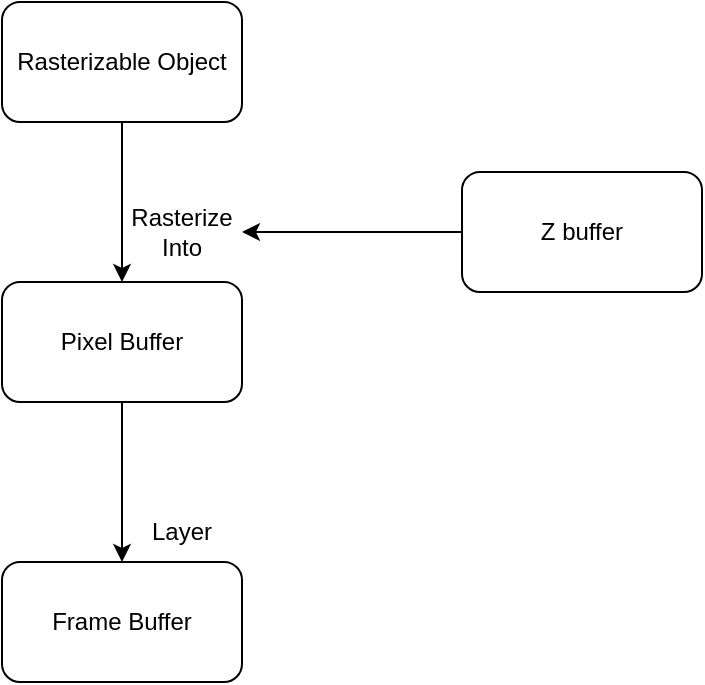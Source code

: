 <mxfile>
    <diagram id="2-xQ_0OmcrhkkgTCXzK3" name="Rasterization">
        <mxGraphModel dx="586" dy="967" grid="1" gridSize="10" guides="1" tooltips="1" connect="1" arrows="1" fold="1" page="1" pageScale="1" pageWidth="827" pageHeight="1169" math="0" shadow="0">
            <root>
                <mxCell id="0"/>
                <mxCell id="1" parent="0"/>
                <mxCell id="2" value="Frame Buffer" style="rounded=1;whiteSpace=wrap;html=1;" parent="1" vertex="1">
                    <mxGeometry x="320" y="600" width="120" height="60" as="geometry"/>
                </mxCell>
                <mxCell id="3" value="Pixel Buffer" style="rounded=1;whiteSpace=wrap;html=1;" parent="1" vertex="1">
                    <mxGeometry x="320" y="460" width="120" height="60" as="geometry"/>
                </mxCell>
                <mxCell id="4" value="" style="endArrow=classic;html=1;entryX=0.5;entryY=0;entryDx=0;entryDy=0;exitX=0.5;exitY=1;exitDx=0;exitDy=0;" parent="1" source="3" target="2" edge="1">
                    <mxGeometry width="50" height="50" relative="1" as="geometry">
                        <mxPoint x="390" y="470" as="sourcePoint"/>
                        <mxPoint x="440" y="420" as="targetPoint"/>
                    </mxGeometry>
                </mxCell>
                <mxCell id="5" value="Layer" style="text;html=1;strokeColor=none;fillColor=none;align=center;verticalAlign=middle;whiteSpace=wrap;rounded=0;" parent="1" vertex="1">
                    <mxGeometry x="380" y="570" width="60" height="30" as="geometry"/>
                </mxCell>
                <mxCell id="6" value="" style="endArrow=classic;html=1;entryX=0.5;entryY=0;entryDx=0;entryDy=0;exitX=0.5;exitY=1;exitDx=0;exitDy=0;" parent="1" source="7" target="3" edge="1">
                    <mxGeometry width="50" height="50" relative="1" as="geometry">
                        <mxPoint x="390" y="370" as="sourcePoint"/>
                        <mxPoint x="440" y="320" as="targetPoint"/>
                    </mxGeometry>
                </mxCell>
                <mxCell id="7" value="Rasterizable Object" style="rounded=1;whiteSpace=wrap;html=1;" parent="1" vertex="1">
                    <mxGeometry x="320" y="320" width="120" height="60" as="geometry"/>
                </mxCell>
                <mxCell id="8" value="Rasterize Into" style="text;html=1;strokeColor=none;fillColor=none;align=center;verticalAlign=middle;whiteSpace=wrap;rounded=0;" parent="1" vertex="1">
                    <mxGeometry x="380" y="420" width="60" height="30" as="geometry"/>
                </mxCell>
                <mxCell id="9" value="Z buffer" style="rounded=1;whiteSpace=wrap;html=1;" parent="1" vertex="1">
                    <mxGeometry x="550" y="405" width="120" height="60" as="geometry"/>
                </mxCell>
                <mxCell id="10" value="" style="endArrow=classic;html=1;exitX=0;exitY=0.5;exitDx=0;exitDy=0;entryX=1;entryY=0.5;entryDx=0;entryDy=0;" parent="1" source="9" target="8" edge="1">
                    <mxGeometry width="50" height="50" relative="1" as="geometry">
                        <mxPoint x="450" y="400" as="sourcePoint"/>
                        <mxPoint x="500" y="350" as="targetPoint"/>
                    </mxGeometry>
                </mxCell>
            </root>
        </mxGraphModel>
    </diagram>
    <diagram id="POq6BquESDlPiHlBHV96" name="Triangle Scanline Rendering">
        <mxGraphModel dx="586" dy="2136" grid="1" gridSize="10" guides="1" tooltips="1" connect="1" arrows="1" fold="1" page="1" pageScale="1" pageWidth="827" pageHeight="1169" math="0" shadow="0">
            <root>
                <mxCell id="0xUVkaboQZt6V2JxAVYe-0"/>
                <mxCell id="0xUVkaboQZt6V2JxAVYe-1" parent="0xUVkaboQZt6V2JxAVYe-0"/>
                <mxCell id="yyNpZbecednqXl21Lq08-144" value="" style="rounded=0;whiteSpace=wrap;html=1;fontSize=10;fillColor=none;" parent="0xUVkaboQZt6V2JxAVYe-1" vertex="1">
                    <mxGeometry x="90" y="-470" width="740" height="380" as="geometry"/>
                </mxCell>
                <mxCell id="XChBKZOaYDmE3ptT2DtS-5" value="" style="rounded=0;whiteSpace=wrap;html=1;fillColor=none;" parent="0xUVkaboQZt6V2JxAVYe-1" vertex="1">
                    <mxGeometry x="80" y="800" width="240" height="160" as="geometry"/>
                </mxCell>
                <mxCell id="XChBKZOaYDmE3ptT2DtS-3" value="" style="endArrow=none;html=1;anchorPointDirection=0;" parent="0xUVkaboQZt6V2JxAVYe-1" edge="1">
                    <mxGeometry width="50" height="50" relative="1" as="geometry">
                        <mxPoint x="160" y="1000" as="sourcePoint"/>
                        <mxPoint x="360" y="880" as="targetPoint"/>
                    </mxGeometry>
                </mxCell>
                <mxCell id="XChBKZOaYDmE3ptT2DtS-4" value="" style="endArrow=none;html=1;" parent="0xUVkaboQZt6V2JxAVYe-1" edge="1">
                    <mxGeometry width="50" height="50" relative="1" as="geometry">
                        <mxPoint x="360" y="880" as="sourcePoint"/>
                        <mxPoint x="200" y="760" as="targetPoint"/>
                    </mxGeometry>
                </mxCell>
                <mxCell id="XChBKZOaYDmE3ptT2DtS-6" value="" style="endArrow=none;html=1;" parent="0xUVkaboQZt6V2JxAVYe-1" edge="1">
                    <mxGeometry width="50" height="50" relative="1" as="geometry">
                        <mxPoint x="160" y="1000" as="sourcePoint"/>
                        <mxPoint x="200" y="760" as="targetPoint"/>
                    </mxGeometry>
                </mxCell>
                <mxCell id="XChBKZOaYDmE3ptT2DtS-7" value="0, 0" style="text;html=1;strokeColor=none;fillColor=none;align=center;verticalAlign=middle;whiteSpace=wrap;rounded=0;fontSize=10;" parent="0xUVkaboQZt6V2JxAVYe-1" vertex="1">
                    <mxGeometry x="40" y="960" width="60" height="30" as="geometry"/>
                </mxCell>
                <mxCell id="XChBKZOaYDmE3ptT2DtS-8" value="60, 40" style="text;html=1;strokeColor=none;fillColor=none;align=center;verticalAlign=middle;whiteSpace=wrap;rounded=0;fontSize=10;" parent="0xUVkaboQZt6V2JxAVYe-1" vertex="1">
                    <mxGeometry x="287" y="770" width="60" height="30" as="geometry"/>
                </mxCell>
                <mxCell id="XChBKZOaYDmE3ptT2DtS-9" value="20, -10" style="text;html=1;strokeColor=none;fillColor=none;align=center;verticalAlign=middle;whiteSpace=wrap;rounded=0;fontSize=10;" parent="0xUVkaboQZt6V2JxAVYe-1" vertex="1">
                    <mxGeometry x="120" y="1000" width="60" height="30" as="geometry"/>
                </mxCell>
                <mxCell id="XChBKZOaYDmE3ptT2DtS-10" value="30, 50" style="text;html=1;strokeColor=none;fillColor=none;align=center;verticalAlign=middle;whiteSpace=wrap;rounded=0;fontSize=10;" parent="0xUVkaboQZt6V2JxAVYe-1" vertex="1">
                    <mxGeometry x="160" y="720" width="60" height="30" as="geometry"/>
                </mxCell>
                <mxCell id="XChBKZOaYDmE3ptT2DtS-11" value="70, 20" style="text;html=1;strokeColor=none;fillColor=none;align=center;verticalAlign=middle;whiteSpace=wrap;rounded=0;fontSize=10;" parent="0xUVkaboQZt6V2JxAVYe-1" vertex="1">
                    <mxGeometry x="347" y="880" width="60" height="30" as="geometry"/>
                </mxCell>
                <mxCell id="XChBKZOaYDmE3ptT2DtS-12" value="Scanlines" style="shape=table;startSize=30;container=1;collapsible=0;childLayout=tableLayout;fixedRows=1;rowLines=0;fontStyle=1;align=center;pointerEvents=1;fontSize=10;fillColor=none;" parent="0xUVkaboQZt6V2JxAVYe-1" vertex="1">
                    <mxGeometry x="440" y="760" width="320" height="240" as="geometry"/>
                </mxCell>
                <mxCell id="XChBKZOaYDmE3ptT2DtS-13" value="" style="shape=partialRectangle;html=1;whiteSpace=wrap;collapsible=0;dropTarget=0;pointerEvents=1;fillColor=none;top=0;left=0;bottom=1;right=0;points=[[0,0.5],[1,0.5]];portConstraint=eastwest;fontSize=10;" parent="XChBKZOaYDmE3ptT2DtS-12" vertex="1">
                    <mxGeometry y="30" width="320" height="30" as="geometry"/>
                </mxCell>
                <mxCell id="XChBKZOaYDmE3ptT2DtS-14" value="Y" style="shape=partialRectangle;html=1;whiteSpace=wrap;connectable=0;fillColor=none;top=0;left=0;bottom=0;right=0;overflow=hidden;pointerEvents=1;fontSize=10;" parent="XChBKZOaYDmE3ptT2DtS-13" vertex="1">
                    <mxGeometry width="80" height="30" as="geometry">
                        <mxRectangle width="80" height="30" as="alternateBounds"/>
                    </mxGeometry>
                </mxCell>
                <mxCell id="XChBKZOaYDmE3ptT2DtS-15" value="(X, Z) left" style="shape=partialRectangle;html=1;whiteSpace=wrap;connectable=0;fillColor=none;top=0;left=0;bottom=0;right=0;align=left;spacingLeft=6;overflow=hidden;pointerEvents=1;fontSize=10;" parent="XChBKZOaYDmE3ptT2DtS-13" vertex="1">
                    <mxGeometry x="80" width="120" height="30" as="geometry">
                        <mxRectangle width="120" height="30" as="alternateBounds"/>
                    </mxGeometry>
                </mxCell>
                <mxCell id="XChBKZOaYDmE3ptT2DtS-22" value="(X, Z) Right" style="shape=partialRectangle;html=1;whiteSpace=wrap;connectable=0;fillColor=none;top=0;left=0;bottom=0;right=0;align=left;spacingLeft=6;overflow=hidden;pointerEvents=1;fontSize=10;" parent="XChBKZOaYDmE3ptT2DtS-13" vertex="1">
                    <mxGeometry x="200" width="120" height="30" as="geometry">
                        <mxRectangle width="120" height="30" as="alternateBounds"/>
                    </mxGeometry>
                </mxCell>
                <mxCell id="XChBKZOaYDmE3ptT2DtS-16" value="" style="shape=partialRectangle;html=1;whiteSpace=wrap;collapsible=0;dropTarget=0;pointerEvents=1;fillColor=none;top=0;left=0;bottom=0;right=0;points=[[0,0.5],[1,0.5]];portConstraint=eastwest;fontSize=10;" parent="XChBKZOaYDmE3ptT2DtS-12" vertex="1">
                    <mxGeometry y="60" width="320" height="30" as="geometry"/>
                </mxCell>
                <mxCell id="XChBKZOaYDmE3ptT2DtS-17" value="Y&lt;sub&gt;min&lt;/sub&gt;" style="shape=partialRectangle;html=1;whiteSpace=wrap;connectable=0;fillColor=none;top=0;left=0;bottom=0;right=0;overflow=hidden;pointerEvents=1;fontSize=10;" parent="XChBKZOaYDmE3ptT2DtS-16" vertex="1">
                    <mxGeometry width="80" height="30" as="geometry">
                        <mxRectangle width="80" height="30" as="alternateBounds"/>
                    </mxGeometry>
                </mxCell>
                <mxCell id="XChBKZOaYDmE3ptT2DtS-18" value="" style="shape=partialRectangle;html=1;whiteSpace=wrap;connectable=0;fillColor=none;top=0;left=0;bottom=0;right=0;align=left;spacingLeft=6;overflow=hidden;pointerEvents=1;fontSize=10;" parent="XChBKZOaYDmE3ptT2DtS-16" vertex="1">
                    <mxGeometry x="80" width="120" height="30" as="geometry">
                        <mxRectangle width="120" height="30" as="alternateBounds"/>
                    </mxGeometry>
                </mxCell>
                <mxCell id="XChBKZOaYDmE3ptT2DtS-23" style="shape=partialRectangle;html=1;whiteSpace=wrap;connectable=0;fillColor=none;top=0;left=0;bottom=0;right=0;align=left;spacingLeft=6;overflow=hidden;pointerEvents=1;fontSize=10;" parent="XChBKZOaYDmE3ptT2DtS-16" vertex="1">
                    <mxGeometry x="200" width="120" height="30" as="geometry">
                        <mxRectangle width="120" height="30" as="alternateBounds"/>
                    </mxGeometry>
                </mxCell>
                <mxCell id="XChBKZOaYDmE3ptT2DtS-19" value="" style="shape=partialRectangle;html=1;whiteSpace=wrap;collapsible=0;dropTarget=0;pointerEvents=1;fillColor=none;top=0;left=0;bottom=0;right=0;points=[[0,0.5],[1,0.5]];portConstraint=eastwest;fontSize=10;" parent="XChBKZOaYDmE3ptT2DtS-12" vertex="1">
                    <mxGeometry y="90" width="320" height="30" as="geometry"/>
                </mxCell>
                <mxCell id="XChBKZOaYDmE3ptT2DtS-20" value="" style="shape=partialRectangle;html=1;whiteSpace=wrap;connectable=0;fillColor=none;top=0;left=0;bottom=0;right=0;overflow=hidden;pointerEvents=1;fontSize=10;" parent="XChBKZOaYDmE3ptT2DtS-19" vertex="1">
                    <mxGeometry width="80" height="30" as="geometry">
                        <mxRectangle width="80" height="30" as="alternateBounds"/>
                    </mxGeometry>
                </mxCell>
                <mxCell id="XChBKZOaYDmE3ptT2DtS-21" value="" style="shape=partialRectangle;html=1;whiteSpace=wrap;connectable=0;fillColor=none;top=0;left=0;bottom=0;right=0;align=left;spacingLeft=6;overflow=hidden;pointerEvents=1;fontSize=10;" parent="XChBKZOaYDmE3ptT2DtS-19" vertex="1">
                    <mxGeometry x="80" width="120" height="30" as="geometry">
                        <mxRectangle width="120" height="30" as="alternateBounds"/>
                    </mxGeometry>
                </mxCell>
                <mxCell id="XChBKZOaYDmE3ptT2DtS-24" style="shape=partialRectangle;html=1;whiteSpace=wrap;connectable=0;fillColor=none;top=0;left=0;bottom=0;right=0;align=left;spacingLeft=6;overflow=hidden;pointerEvents=1;fontSize=10;" parent="XChBKZOaYDmE3ptT2DtS-19" vertex="1">
                    <mxGeometry x="200" width="120" height="30" as="geometry">
                        <mxRectangle width="120" height="30" as="alternateBounds"/>
                    </mxGeometry>
                </mxCell>
                <mxCell id="XChBKZOaYDmE3ptT2DtS-33" style="shape=partialRectangle;html=1;whiteSpace=wrap;collapsible=0;dropTarget=0;pointerEvents=1;fillColor=none;top=0;left=0;bottom=0;right=0;points=[[0,0.5],[1,0.5]];portConstraint=eastwest;fontSize=10;" parent="XChBKZOaYDmE3ptT2DtS-12" vertex="1">
                    <mxGeometry y="120" width="320" height="30" as="geometry"/>
                </mxCell>
                <mxCell id="XChBKZOaYDmE3ptT2DtS-34" style="shape=partialRectangle;html=1;whiteSpace=wrap;connectable=0;fillColor=none;top=0;left=0;bottom=0;right=0;overflow=hidden;pointerEvents=1;fontSize=10;" parent="XChBKZOaYDmE3ptT2DtS-33" vertex="1">
                    <mxGeometry width="80" height="30" as="geometry">
                        <mxRectangle width="80" height="30" as="alternateBounds"/>
                    </mxGeometry>
                </mxCell>
                <mxCell id="XChBKZOaYDmE3ptT2DtS-35" style="shape=partialRectangle;html=1;whiteSpace=wrap;connectable=0;fillColor=none;top=0;left=0;bottom=0;right=0;align=left;spacingLeft=6;overflow=hidden;pointerEvents=1;fontSize=10;" parent="XChBKZOaYDmE3ptT2DtS-33" vertex="1">
                    <mxGeometry x="80" width="120" height="30" as="geometry">
                        <mxRectangle width="120" height="30" as="alternateBounds"/>
                    </mxGeometry>
                </mxCell>
                <mxCell id="XChBKZOaYDmE3ptT2DtS-36" style="shape=partialRectangle;html=1;whiteSpace=wrap;connectable=0;fillColor=none;top=0;left=0;bottom=0;right=0;align=left;spacingLeft=6;overflow=hidden;pointerEvents=1;fontSize=10;" parent="XChBKZOaYDmE3ptT2DtS-33" vertex="1">
                    <mxGeometry x="200" width="120" height="30" as="geometry">
                        <mxRectangle width="120" height="30" as="alternateBounds"/>
                    </mxGeometry>
                </mxCell>
                <mxCell id="XChBKZOaYDmE3ptT2DtS-29" style="shape=partialRectangle;html=1;whiteSpace=wrap;collapsible=0;dropTarget=0;pointerEvents=1;fillColor=none;top=0;left=0;bottom=0;right=0;points=[[0,0.5],[1,0.5]];portConstraint=eastwest;fontSize=10;" parent="XChBKZOaYDmE3ptT2DtS-12" vertex="1">
                    <mxGeometry y="150" width="320" height="30" as="geometry"/>
                </mxCell>
                <mxCell id="XChBKZOaYDmE3ptT2DtS-30" style="shape=partialRectangle;html=1;whiteSpace=wrap;connectable=0;fillColor=none;top=0;left=0;bottom=0;right=0;overflow=hidden;pointerEvents=1;fontSize=10;" parent="XChBKZOaYDmE3ptT2DtS-29" vertex="1">
                    <mxGeometry width="80" height="30" as="geometry">
                        <mxRectangle width="80" height="30" as="alternateBounds"/>
                    </mxGeometry>
                </mxCell>
                <mxCell id="XChBKZOaYDmE3ptT2DtS-31" style="shape=partialRectangle;html=1;whiteSpace=wrap;connectable=0;fillColor=none;top=0;left=0;bottom=0;right=0;align=left;spacingLeft=6;overflow=hidden;pointerEvents=1;fontSize=10;" parent="XChBKZOaYDmE3ptT2DtS-29" vertex="1">
                    <mxGeometry x="80" width="120" height="30" as="geometry">
                        <mxRectangle width="120" height="30" as="alternateBounds"/>
                    </mxGeometry>
                </mxCell>
                <mxCell id="XChBKZOaYDmE3ptT2DtS-32" style="shape=partialRectangle;html=1;whiteSpace=wrap;connectable=0;fillColor=none;top=0;left=0;bottom=0;right=0;align=left;spacingLeft=6;overflow=hidden;pointerEvents=1;fontSize=10;" parent="XChBKZOaYDmE3ptT2DtS-29" vertex="1">
                    <mxGeometry x="200" width="120" height="30" as="geometry">
                        <mxRectangle width="120" height="30" as="alternateBounds"/>
                    </mxGeometry>
                </mxCell>
                <mxCell id="XChBKZOaYDmE3ptT2DtS-25" style="shape=partialRectangle;html=1;whiteSpace=wrap;collapsible=0;dropTarget=0;pointerEvents=1;fillColor=none;top=0;left=0;bottom=0;right=0;points=[[0,0.5],[1,0.5]];portConstraint=eastwest;fontSize=10;" parent="XChBKZOaYDmE3ptT2DtS-12" vertex="1">
                    <mxGeometry y="180" width="320" height="30" as="geometry"/>
                </mxCell>
                <mxCell id="XChBKZOaYDmE3ptT2DtS-26" value="Y&lt;span style=&quot;font-size: 8.333px&quot;&gt;max + 1&lt;/span&gt;" style="shape=partialRectangle;html=1;whiteSpace=wrap;connectable=0;fillColor=none;top=0;left=0;bottom=0;right=0;overflow=hidden;pointerEvents=1;fontSize=10;" parent="XChBKZOaYDmE3ptT2DtS-25" vertex="1">
                    <mxGeometry width="80" height="30" as="geometry">
                        <mxRectangle width="80" height="30" as="alternateBounds"/>
                    </mxGeometry>
                </mxCell>
                <mxCell id="XChBKZOaYDmE3ptT2DtS-27" style="shape=partialRectangle;html=1;whiteSpace=wrap;connectable=0;fillColor=none;top=0;left=0;bottom=0;right=0;align=left;spacingLeft=6;overflow=hidden;pointerEvents=1;fontSize=10;" parent="XChBKZOaYDmE3ptT2DtS-25" vertex="1">
                    <mxGeometry x="80" width="120" height="30" as="geometry">
                        <mxRectangle width="120" height="30" as="alternateBounds"/>
                    </mxGeometry>
                </mxCell>
                <mxCell id="XChBKZOaYDmE3ptT2DtS-28" style="shape=partialRectangle;html=1;whiteSpace=wrap;connectable=0;fillColor=none;top=0;left=0;bottom=0;right=0;align=left;spacingLeft=6;overflow=hidden;pointerEvents=1;fontSize=10;" parent="XChBKZOaYDmE3ptT2DtS-25" vertex="1">
                    <mxGeometry x="200" width="120" height="30" as="geometry">
                        <mxRectangle width="120" height="30" as="alternateBounds"/>
                    </mxGeometry>
                </mxCell>
                <mxCell id="XChBKZOaYDmE3ptT2DtS-37" value="Clamp &lt;font style=&quot;font-size: 10px&quot;&gt;Ymin + Ymax&lt;/font&gt;&amp;nbsp;to the screen bounds&lt;sub&gt;&amp;nbsp;&lt;br&gt;&lt;/sub&gt;" style="text;html=1;strokeColor=none;fillColor=none;align=center;verticalAlign=middle;whiteSpace=wrap;rounded=0;fontSize=10;" parent="0xUVkaboQZt6V2JxAVYe-1" vertex="1">
                    <mxGeometry x="280" y="1030" width="210" height="30" as="geometry"/>
                </mxCell>
                <mxCell id="X5spTlJ-H4IWdsSZvjAl-1" value="" style="rounded=0;whiteSpace=wrap;html=1;fillColor=none;connectable=0;" parent="0xUVkaboQZt6V2JxAVYe-1" vertex="1">
                    <mxGeometry x="80" y="40" width="240" height="160" as="geometry"/>
                </mxCell>
                <mxCell id="X5spTlJ-H4IWdsSZvjAl-2" value="0, 0" style="text;html=1;strokeColor=none;fillColor=none;align=center;verticalAlign=middle;whiteSpace=wrap;rounded=0;fontSize=10;" parent="0xUVkaboQZt6V2JxAVYe-1" vertex="1">
                    <mxGeometry x="40" y="200" width="60" height="30" as="geometry"/>
                </mxCell>
                <mxCell id="X5spTlJ-H4IWdsSZvjAl-3" value="60, 40" style="text;html=1;strokeColor=none;fillColor=none;align=center;verticalAlign=middle;whiteSpace=wrap;rounded=0;fontSize=10;" parent="0xUVkaboQZt6V2JxAVYe-1" vertex="1">
                    <mxGeometry x="287" y="10" width="60" height="30" as="geometry"/>
                </mxCell>
                <mxCell id="X5spTlJ-H4IWdsSZvjAl-4" value="" style="endArrow=none;html=1;" parent="0xUVkaboQZt6V2JxAVYe-1" edge="1">
                    <mxGeometry width="50" height="50" relative="1" as="geometry">
                        <mxPoint x="160" y="160" as="sourcePoint"/>
                        <mxPoint x="200" y="80" as="targetPoint"/>
                    </mxGeometry>
                </mxCell>
                <mxCell id="X5spTlJ-H4IWdsSZvjAl-5" value="" style="endArrow=none;html=1;" parent="0xUVkaboQZt6V2JxAVYe-1" edge="1">
                    <mxGeometry width="50" height="50" relative="1" as="geometry">
                        <mxPoint x="240" y="120" as="sourcePoint"/>
                        <mxPoint x="200" y="80" as="targetPoint"/>
                    </mxGeometry>
                </mxCell>
                <mxCell id="X5spTlJ-H4IWdsSZvjAl-6" value="" style="endArrow=none;html=1;" parent="0xUVkaboQZt6V2JxAVYe-1" edge="1">
                    <mxGeometry width="50" height="50" relative="1" as="geometry">
                        <mxPoint x="160" y="160" as="sourcePoint"/>
                        <mxPoint x="240" y="120" as="targetPoint"/>
                    </mxGeometry>
                </mxCell>
                <mxCell id="X5spTlJ-H4IWdsSZvjAl-7" value="p1" style="text;html=1;strokeColor=none;fillColor=none;align=center;verticalAlign=middle;whiteSpace=wrap;rounded=0;fontSize=10;" parent="0xUVkaboQZt6V2JxAVYe-1" vertex="1">
                    <mxGeometry x="185" y="50" width="30" height="30" as="geometry"/>
                </mxCell>
                <mxCell id="X5spTlJ-H4IWdsSZvjAl-8" value="p2" style="text;html=1;strokeColor=none;fillColor=none;align=center;verticalAlign=middle;whiteSpace=wrap;rounded=0;fontSize=10;" parent="0xUVkaboQZt6V2JxAVYe-1" vertex="1">
                    <mxGeometry x="240" y="105" width="33" height="30" as="geometry"/>
                </mxCell>
                <mxCell id="X5spTlJ-H4IWdsSZvjAl-9" value="p3" style="text;html=1;strokeColor=none;fillColor=none;align=center;verticalAlign=middle;whiteSpace=wrap;rounded=0;fontSize=10;" parent="0xUVkaboQZt6V2JxAVYe-1" vertex="1">
                    <mxGeometry x="140" y="160" width="30" height="30" as="geometry"/>
                </mxCell>
                <mxCell id="X5spTlJ-H4IWdsSZvjAl-10" value="" style="endArrow=classic;html=1;" parent="0xUVkaboQZt6V2JxAVYe-1" edge="1">
                    <mxGeometry width="50" height="50" relative="1" as="geometry">
                        <mxPoint x="360" y="120" as="sourcePoint"/>
                        <mxPoint x="520" y="120" as="targetPoint"/>
                    </mxGeometry>
                </mxCell>
                <mxCell id="X5spTlJ-H4IWdsSZvjAl-11" value="Order verticies in&lt;br&gt;ascending order of X" style="text;html=1;strokeColor=none;fillColor=none;align=center;verticalAlign=middle;whiteSpace=wrap;rounded=0;" parent="0xUVkaboQZt6V2JxAVYe-1" vertex="1">
                    <mxGeometry x="360" y="80" width="150" height="30" as="geometry"/>
                </mxCell>
                <mxCell id="X5spTlJ-H4IWdsSZvjAl-12" value="" style="rounded=0;whiteSpace=wrap;html=1;fillColor=none;connectable=0;" parent="0xUVkaboQZt6V2JxAVYe-1" vertex="1">
                    <mxGeometry x="560" y="40" width="240" height="160" as="geometry"/>
                </mxCell>
                <mxCell id="X5spTlJ-H4IWdsSZvjAl-13" value="0, 0" style="text;html=1;strokeColor=none;fillColor=none;align=center;verticalAlign=middle;whiteSpace=wrap;rounded=0;fontSize=10;" parent="0xUVkaboQZt6V2JxAVYe-1" vertex="1">
                    <mxGeometry x="520" y="200" width="60" height="30" as="geometry"/>
                </mxCell>
                <mxCell id="X5spTlJ-H4IWdsSZvjAl-14" value="" style="endArrow=none;html=1;" parent="0xUVkaboQZt6V2JxAVYe-1" edge="1">
                    <mxGeometry width="50" height="50" relative="1" as="geometry">
                        <mxPoint x="640" y="160" as="sourcePoint"/>
                        <mxPoint x="680" y="80" as="targetPoint"/>
                    </mxGeometry>
                </mxCell>
                <mxCell id="X5spTlJ-H4IWdsSZvjAl-15" value="" style="endArrow=none;html=1;" parent="0xUVkaboQZt6V2JxAVYe-1" edge="1">
                    <mxGeometry width="50" height="50" relative="1" as="geometry">
                        <mxPoint x="720" y="120" as="sourcePoint"/>
                        <mxPoint x="680" y="80" as="targetPoint"/>
                    </mxGeometry>
                </mxCell>
                <mxCell id="X5spTlJ-H4IWdsSZvjAl-16" value="" style="endArrow=none;html=1;" parent="0xUVkaboQZt6V2JxAVYe-1" edge="1">
                    <mxGeometry width="50" height="50" relative="1" as="geometry">
                        <mxPoint x="640" y="160" as="sourcePoint"/>
                        <mxPoint x="720" y="120" as="targetPoint"/>
                    </mxGeometry>
                </mxCell>
                <mxCell id="X5spTlJ-H4IWdsSZvjAl-17" value="p1" style="text;html=1;strokeColor=none;fillColor=none;align=center;verticalAlign=middle;whiteSpace=wrap;rounded=0;fontSize=10;" parent="0xUVkaboQZt6V2JxAVYe-1" vertex="1">
                    <mxGeometry x="620" y="150" width="30" height="30" as="geometry"/>
                </mxCell>
                <mxCell id="X5spTlJ-H4IWdsSZvjAl-18" value="p2" style="text;html=1;strokeColor=none;fillColor=none;align=center;verticalAlign=middle;whiteSpace=wrap;rounded=0;fontSize=10;" parent="0xUVkaboQZt6V2JxAVYe-1" vertex="1">
                    <mxGeometry x="670" y="50" width="30" height="30" as="geometry"/>
                </mxCell>
                <mxCell id="X5spTlJ-H4IWdsSZvjAl-19" value="p3" style="text;html=1;strokeColor=none;fillColor=none;align=center;verticalAlign=middle;whiteSpace=wrap;rounded=0;fontSize=10;" parent="0xUVkaboQZt6V2JxAVYe-1" vertex="1">
                    <mxGeometry x="720" y="105" width="30" height="30" as="geometry"/>
                </mxCell>
                <mxCell id="X5spTlJ-H4IWdsSZvjAl-20" value="60, 40" style="text;html=1;strokeColor=none;fillColor=none;align=center;verticalAlign=middle;whiteSpace=wrap;rounded=0;fontSize=10;" parent="0xUVkaboQZt6V2JxAVYe-1" vertex="1">
                    <mxGeometry x="767" y="10" width="60" height="30" as="geometry"/>
                </mxCell>
                <mxCell id="X5spTlJ-H4IWdsSZvjAl-21" value="" style="endArrow=classic;html=1;" parent="0xUVkaboQZt6V2JxAVYe-1" edge="1">
                    <mxGeometry width="50" height="50" relative="1" as="geometry">
                        <mxPoint x="680" y="240" as="sourcePoint"/>
                        <mxPoint x="680" y="360" as="targetPoint"/>
                    </mxGeometry>
                </mxCell>
                <mxCell id="X5spTlJ-H4IWdsSZvjAl-22" value="Label lines clockwise from p1" style="text;html=1;strokeColor=none;fillColor=none;align=center;verticalAlign=middle;whiteSpace=wrap;rounded=0;" parent="0xUVkaboQZt6V2JxAVYe-1" vertex="1">
                    <mxGeometry x="690" y="280" width="103" height="30" as="geometry"/>
                </mxCell>
                <mxCell id="X5spTlJ-H4IWdsSZvjAl-23" value="" style="rounded=0;whiteSpace=wrap;html=1;fillColor=none;connectable=0;" parent="0xUVkaboQZt6V2JxAVYe-1" vertex="1">
                    <mxGeometry x="560" y="400" width="240" height="160" as="geometry"/>
                </mxCell>
                <mxCell id="X5spTlJ-H4IWdsSZvjAl-24" value="" style="endArrow=none;html=1;" parent="0xUVkaboQZt6V2JxAVYe-1" edge="1">
                    <mxGeometry width="50" height="50" relative="1" as="geometry">
                        <mxPoint x="640" y="520" as="sourcePoint"/>
                        <mxPoint x="680" y="440" as="targetPoint"/>
                    </mxGeometry>
                </mxCell>
                <mxCell id="X5spTlJ-H4IWdsSZvjAl-25" value="" style="endArrow=none;html=1;" parent="0xUVkaboQZt6V2JxAVYe-1" edge="1">
                    <mxGeometry width="50" height="50" relative="1" as="geometry">
                        <mxPoint x="720" y="480" as="sourcePoint"/>
                        <mxPoint x="680" y="440" as="targetPoint"/>
                    </mxGeometry>
                </mxCell>
                <mxCell id="X5spTlJ-H4IWdsSZvjAl-26" value="" style="endArrow=none;html=1;" parent="0xUVkaboQZt6V2JxAVYe-1" edge="1">
                    <mxGeometry width="50" height="50" relative="1" as="geometry">
                        <mxPoint x="640" y="520" as="sourcePoint"/>
                        <mxPoint x="720" y="480" as="targetPoint"/>
                    </mxGeometry>
                </mxCell>
                <mxCell id="X5spTlJ-H4IWdsSZvjAl-27" value="p1" style="text;html=1;strokeColor=none;fillColor=none;align=center;verticalAlign=middle;whiteSpace=wrap;rounded=0;fontSize=10;" parent="0xUVkaboQZt6V2JxAVYe-1" vertex="1">
                    <mxGeometry x="620" y="510" width="30" height="30" as="geometry"/>
                </mxCell>
                <mxCell id="X5spTlJ-H4IWdsSZvjAl-28" value="p2" style="text;html=1;strokeColor=none;fillColor=none;align=center;verticalAlign=middle;whiteSpace=wrap;rounded=0;fontSize=10;" parent="0xUVkaboQZt6V2JxAVYe-1" vertex="1">
                    <mxGeometry x="670" y="410" width="30" height="30" as="geometry"/>
                </mxCell>
                <mxCell id="X5spTlJ-H4IWdsSZvjAl-29" value="p3" style="text;html=1;strokeColor=none;fillColor=none;align=center;verticalAlign=middle;whiteSpace=wrap;rounded=0;fontSize=10;" parent="0xUVkaboQZt6V2JxAVYe-1" vertex="1">
                    <mxGeometry x="720" y="465" width="30" height="30" as="geometry"/>
                </mxCell>
                <mxCell id="X5spTlJ-H4IWdsSZvjAl-30" value="60, 40" style="text;html=1;strokeColor=none;fillColor=none;align=center;verticalAlign=middle;whiteSpace=wrap;rounded=0;fontSize=10;" parent="0xUVkaboQZt6V2JxAVYe-1" vertex="1">
                    <mxGeometry x="767" y="370" width="60" height="30" as="geometry"/>
                </mxCell>
                <mxCell id="X5spTlJ-H4IWdsSZvjAl-32" value="L1" style="text;html=1;strokeColor=none;fillColor=none;align=center;verticalAlign=middle;whiteSpace=wrap;rounded=0;fontSize=10;" parent="0xUVkaboQZt6V2JxAVYe-1" vertex="1">
                    <mxGeometry x="630" y="460" width="30" height="30" as="geometry"/>
                </mxCell>
                <mxCell id="X5spTlJ-H4IWdsSZvjAl-34" value="L2" style="text;html=1;strokeColor=none;fillColor=none;align=center;verticalAlign=middle;whiteSpace=wrap;rounded=0;fontSize=10;" parent="0xUVkaboQZt6V2JxAVYe-1" vertex="1">
                    <mxGeometry x="690" y="435" width="30" height="30" as="geometry"/>
                </mxCell>
                <mxCell id="X5spTlJ-H4IWdsSZvjAl-35" value="L3" style="text;html=1;strokeColor=none;fillColor=none;align=center;verticalAlign=middle;whiteSpace=wrap;rounded=0;fontSize=10;" parent="0xUVkaboQZt6V2JxAVYe-1" vertex="1">
                    <mxGeometry x="670" y="495" width="30" height="30" as="geometry"/>
                </mxCell>
                <mxCell id="G1PtiiZht-hbxhdLf9Xj-0" value="" style="endArrow=none;html=1;fillColor=#60a917;strokeColor=#2D7600;" parent="0xUVkaboQZt6V2JxAVYe-1" edge="1">
                    <mxGeometry width="50" height="50" relative="1" as="geometry">
                        <mxPoint x="120" y="-280" as="sourcePoint"/>
                        <mxPoint x="160" y="-360" as="targetPoint"/>
                    </mxGeometry>
                </mxCell>
                <mxCell id="G1PtiiZht-hbxhdLf9Xj-1" value="" style="endArrow=none;html=1;fillColor=#a20025;strokeColor=#6F0000;" parent="0xUVkaboQZt6V2JxAVYe-1" edge="1">
                    <mxGeometry width="50" height="50" relative="1" as="geometry">
                        <mxPoint x="200" y="-320" as="sourcePoint"/>
                        <mxPoint x="160" y="-360" as="targetPoint"/>
                    </mxGeometry>
                </mxCell>
                <mxCell id="G1PtiiZht-hbxhdLf9Xj-2" value="" style="endArrow=none;html=1;fillColor=#1ba1e2;strokeColor=#006EAF;" parent="0xUVkaboQZt6V2JxAVYe-1" edge="1">
                    <mxGeometry width="50" height="50" relative="1" as="geometry">
                        <mxPoint x="120" y="-280" as="sourcePoint"/>
                        <mxPoint x="200" y="-320" as="targetPoint"/>
                    </mxGeometry>
                </mxCell>
                <mxCell id="G1PtiiZht-hbxhdLf9Xj-6" value="p1" style="text;html=1;strokeColor=none;fillColor=none;align=center;verticalAlign=middle;whiteSpace=wrap;rounded=0;fontSize=10;" parent="0xUVkaboQZt6V2JxAVYe-1" vertex="1">
                    <mxGeometry x="146" y="-380" width="19" height="20" as="geometry"/>
                </mxCell>
                <mxCell id="G1PtiiZht-hbxhdLf9Xj-7" value="p2" style="text;html=1;strokeColor=none;fillColor=none;align=center;verticalAlign=middle;whiteSpace=wrap;rounded=0;fontSize=10;" parent="0xUVkaboQZt6V2JxAVYe-1" vertex="1">
                    <mxGeometry x="105" y="-280" width="20" height="20" as="geometry"/>
                </mxCell>
                <mxCell id="G1PtiiZht-hbxhdLf9Xj-8" value="p3" style="text;html=1;strokeColor=none;fillColor=none;align=center;verticalAlign=middle;whiteSpace=wrap;rounded=0;fontSize=10;" parent="0xUVkaboQZt6V2JxAVYe-1" vertex="1">
                    <mxGeometry x="200" y="-330" width="20" height="20" as="geometry"/>
                </mxCell>
                <mxCell id="yyNpZbecednqXl21Lq08-16" value="l1" style="text;html=1;strokeColor=none;fillColor=none;align=center;verticalAlign=middle;whiteSpace=wrap;rounded=0;fontSize=10;" parent="0xUVkaboQZt6V2JxAVYe-1" vertex="1">
                    <mxGeometry x="125" y="-340" width="19" height="20" as="geometry"/>
                </mxCell>
                <mxCell id="yyNpZbecednqXl21Lq08-17" value="l3" style="text;html=1;strokeColor=none;fillColor=none;align=center;verticalAlign=middle;whiteSpace=wrap;rounded=0;fontSize=10;" parent="0xUVkaboQZt6V2JxAVYe-1" vertex="1">
                    <mxGeometry x="181" y="-360" width="19" height="20" as="geometry"/>
                </mxCell>
                <mxCell id="yyNpZbecednqXl21Lq08-18" value="l2" style="text;html=1;strokeColor=none;fillColor=none;align=center;verticalAlign=middle;whiteSpace=wrap;rounded=0;fontSize=10;" parent="0xUVkaboQZt6V2JxAVYe-1" vertex="1">
                    <mxGeometry x="160" y="-300" width="19" height="20" as="geometry"/>
                </mxCell>
                <mxCell id="yyNpZbecednqXl21Lq08-25" value="" style="endArrow=none;html=1;fillColor=#1ba1e2;strokeColor=#006EAF;" parent="0xUVkaboQZt6V2JxAVYe-1" edge="1">
                    <mxGeometry width="50" height="50" relative="1" as="geometry">
                        <mxPoint x="362" y="-280" as="sourcePoint"/>
                        <mxPoint x="402" y="-360" as="targetPoint"/>
                    </mxGeometry>
                </mxCell>
                <mxCell id="yyNpZbecednqXl21Lq08-26" value="" style="endArrow=none;html=1;fillColor=#a20025;strokeColor=#6F0000;" parent="0xUVkaboQZt6V2JxAVYe-1" edge="1">
                    <mxGeometry width="50" height="50" relative="1" as="geometry">
                        <mxPoint x="442" y="-320" as="sourcePoint"/>
                        <mxPoint x="402" y="-360" as="targetPoint"/>
                    </mxGeometry>
                </mxCell>
                <mxCell id="yyNpZbecednqXl21Lq08-27" value="" style="endArrow=none;html=1;fillColor=#60a917;strokeColor=#2D7600;" parent="0xUVkaboQZt6V2JxAVYe-1" edge="1">
                    <mxGeometry width="50" height="50" relative="1" as="geometry">
                        <mxPoint x="362" y="-280" as="sourcePoint"/>
                        <mxPoint x="442" y="-320" as="targetPoint"/>
                    </mxGeometry>
                </mxCell>
                <mxCell id="yyNpZbecednqXl21Lq08-28" value="p1" style="text;html=1;strokeColor=none;fillColor=none;align=center;verticalAlign=middle;whiteSpace=wrap;rounded=0;fontSize=10;" parent="0xUVkaboQZt6V2JxAVYe-1" vertex="1">
                    <mxGeometry x="442" y="-330" width="19" height="20" as="geometry"/>
                </mxCell>
                <mxCell id="yyNpZbecednqXl21Lq08-29" value="p2" style="text;html=1;strokeColor=none;fillColor=none;align=center;verticalAlign=middle;whiteSpace=wrap;rounded=0;fontSize=10;" parent="0xUVkaboQZt6V2JxAVYe-1" vertex="1">
                    <mxGeometry x="347" y="-280" width="20" height="20" as="geometry"/>
                </mxCell>
                <mxCell id="yyNpZbecednqXl21Lq08-30" value="p3" style="text;html=1;strokeColor=none;fillColor=none;align=center;verticalAlign=middle;whiteSpace=wrap;rounded=0;fontSize=10;" parent="0xUVkaboQZt6V2JxAVYe-1" vertex="1">
                    <mxGeometry x="387.5" y="-380" width="20" height="20" as="geometry"/>
                </mxCell>
                <mxCell id="yyNpZbecednqXl21Lq08-31" value="l1" style="text;html=1;strokeColor=none;fillColor=none;align=center;verticalAlign=middle;whiteSpace=wrap;rounded=0;fontSize=10;" parent="0xUVkaboQZt6V2JxAVYe-1" vertex="1">
                    <mxGeometry x="404" y="-300" width="19" height="20" as="geometry"/>
                </mxCell>
                <mxCell id="yyNpZbecednqXl21Lq08-32" value="l3" style="text;html=1;strokeColor=none;fillColor=none;align=center;verticalAlign=middle;whiteSpace=wrap;rounded=0;fontSize=10;" parent="0xUVkaboQZt6V2JxAVYe-1" vertex="1">
                    <mxGeometry x="423" y="-360" width="19" height="20" as="geometry"/>
                </mxCell>
                <mxCell id="yyNpZbecednqXl21Lq08-33" value="l2" style="text;html=1;strokeColor=none;fillColor=none;align=center;verticalAlign=middle;whiteSpace=wrap;rounded=0;fontSize=10;" parent="0xUVkaboQZt6V2JxAVYe-1" vertex="1">
                    <mxGeometry x="367.5" y="-340" width="19" height="20" as="geometry"/>
                </mxCell>
                <mxCell id="yyNpZbecednqXl21Lq08-44" value="" style="endArrow=none;html=1;fillColor=#60a917;strokeColor=#2D7600;" parent="0xUVkaboQZt6V2JxAVYe-1" edge="1">
                    <mxGeometry width="50" height="50" relative="1" as="geometry">
                        <mxPoint x="245" y="-280" as="sourcePoint"/>
                        <mxPoint x="285" y="-360" as="targetPoint"/>
                    </mxGeometry>
                </mxCell>
                <mxCell id="yyNpZbecednqXl21Lq08-45" value="" style="endArrow=none;html=1;fillColor=#1ba1e2;strokeColor=#006EAF;" parent="0xUVkaboQZt6V2JxAVYe-1" edge="1">
                    <mxGeometry width="50" height="50" relative="1" as="geometry">
                        <mxPoint x="325" y="-320" as="sourcePoint"/>
                        <mxPoint x="285" y="-360" as="targetPoint"/>
                    </mxGeometry>
                </mxCell>
                <mxCell id="yyNpZbecednqXl21Lq08-46" value="" style="endArrow=none;html=1;fillColor=#a20025;strokeColor=#6F0000;" parent="0xUVkaboQZt6V2JxAVYe-1" edge="1">
                    <mxGeometry width="50" height="50" relative="1" as="geometry">
                        <mxPoint x="245" y="-280" as="sourcePoint"/>
                        <mxPoint x="325" y="-320" as="targetPoint"/>
                    </mxGeometry>
                </mxCell>
                <mxCell id="yyNpZbecednqXl21Lq08-47" value="p1" style="text;html=1;strokeColor=none;fillColor=none;align=center;verticalAlign=middle;whiteSpace=wrap;rounded=0;fontSize=10;" parent="0xUVkaboQZt6V2JxAVYe-1" vertex="1">
                    <mxGeometry x="230" y="-280" width="19" height="20" as="geometry"/>
                </mxCell>
                <mxCell id="yyNpZbecednqXl21Lq08-48" value="p2" style="text;html=1;strokeColor=none;fillColor=none;align=center;verticalAlign=middle;whiteSpace=wrap;rounded=0;fontSize=10;" parent="0xUVkaboQZt6V2JxAVYe-1" vertex="1">
                    <mxGeometry x="269" y="-380" width="20" height="20" as="geometry"/>
                </mxCell>
                <mxCell id="yyNpZbecednqXl21Lq08-49" value="p3" style="text;html=1;strokeColor=none;fillColor=none;align=center;verticalAlign=middle;whiteSpace=wrap;rounded=0;fontSize=10;" parent="0xUVkaboQZt6V2JxAVYe-1" vertex="1">
                    <mxGeometry x="325" y="-330" width="20" height="20" as="geometry"/>
                </mxCell>
                <mxCell id="yyNpZbecednqXl21Lq08-50" value="l1" style="text;html=1;strokeColor=none;fillColor=none;align=center;verticalAlign=middle;whiteSpace=wrap;rounded=0;fontSize=10;" parent="0xUVkaboQZt6V2JxAVYe-1" vertex="1">
                    <mxGeometry x="250" y="-340" width="19" height="20" as="geometry"/>
                </mxCell>
                <mxCell id="yyNpZbecednqXl21Lq08-51" value="l3" style="text;html=1;strokeColor=none;fillColor=none;align=center;verticalAlign=middle;whiteSpace=wrap;rounded=0;fontSize=10;" parent="0xUVkaboQZt6V2JxAVYe-1" vertex="1">
                    <mxGeometry x="288" y="-300" width="19" height="20" as="geometry"/>
                </mxCell>
                <mxCell id="yyNpZbecednqXl21Lq08-52" value="l2" style="text;html=1;strokeColor=none;fillColor=none;align=center;verticalAlign=middle;whiteSpace=wrap;rounded=0;fontSize=10;" parent="0xUVkaboQZt6V2JxAVYe-1" vertex="1">
                    <mxGeometry x="302" y="-360" width="19" height="20" as="geometry"/>
                </mxCell>
                <mxCell id="yyNpZbecednqXl21Lq08-54" value="" style="endArrow=none;html=1;fillColor=#a20025;strokeColor=#6F0000;" parent="0xUVkaboQZt6V2JxAVYe-1" edge="1">
                    <mxGeometry width="50" height="50" relative="1" as="geometry">
                        <mxPoint x="600" y="-280" as="sourcePoint"/>
                        <mxPoint x="640" y="-360" as="targetPoint"/>
                    </mxGeometry>
                </mxCell>
                <mxCell id="yyNpZbecednqXl21Lq08-55" value="" style="endArrow=none;html=1;fillColor=#60a917;strokeColor=#2D7600;" parent="0xUVkaboQZt6V2JxAVYe-1" edge="1">
                    <mxGeometry width="50" height="50" relative="1" as="geometry">
                        <mxPoint x="680" y="-320" as="sourcePoint"/>
                        <mxPoint x="640" y="-360" as="targetPoint"/>
                    </mxGeometry>
                </mxCell>
                <mxCell id="yyNpZbecednqXl21Lq08-56" value="" style="endArrow=none;html=1;fillColor=#1ba1e2;strokeColor=#006EAF;" parent="0xUVkaboQZt6V2JxAVYe-1" edge="1">
                    <mxGeometry width="50" height="50" relative="1" as="geometry">
                        <mxPoint x="600" y="-280" as="sourcePoint"/>
                        <mxPoint x="680" y="-320" as="targetPoint"/>
                    </mxGeometry>
                </mxCell>
                <mxCell id="yyNpZbecednqXl21Lq08-57" value="p1" style="text;html=1;strokeColor=none;fillColor=none;align=center;verticalAlign=middle;whiteSpace=wrap;rounded=0;fontSize=10;" parent="0xUVkaboQZt6V2JxAVYe-1" vertex="1">
                    <mxGeometry x="629" y="-380" width="19" height="20" as="geometry"/>
                </mxCell>
                <mxCell id="yyNpZbecednqXl21Lq08-58" value="p2" style="text;html=1;strokeColor=none;fillColor=none;align=center;verticalAlign=middle;whiteSpace=wrap;rounded=0;fontSize=10;" parent="0xUVkaboQZt6V2JxAVYe-1" vertex="1">
                    <mxGeometry x="680" y="-330" width="20" height="20" as="geometry"/>
                </mxCell>
                <mxCell id="yyNpZbecednqXl21Lq08-59" value="p3" style="text;html=1;strokeColor=none;fillColor=none;align=center;verticalAlign=middle;whiteSpace=wrap;rounded=0;fontSize=10;" parent="0xUVkaboQZt6V2JxAVYe-1" vertex="1">
                    <mxGeometry x="580" y="-280" width="20" height="20" as="geometry"/>
                </mxCell>
                <mxCell id="yyNpZbecednqXl21Lq08-60" value="l1" style="text;html=1;strokeColor=none;fillColor=none;align=center;verticalAlign=middle;whiteSpace=wrap;rounded=0;fontSize=10;" parent="0xUVkaboQZt6V2JxAVYe-1" vertex="1">
                    <mxGeometry x="661" y="-360" width="19" height="20" as="geometry"/>
                </mxCell>
                <mxCell id="yyNpZbecednqXl21Lq08-61" value="l3" style="text;html=1;strokeColor=none;fillColor=none;align=center;verticalAlign=middle;whiteSpace=wrap;rounded=0;fontSize=10;" parent="0xUVkaboQZt6V2JxAVYe-1" vertex="1">
                    <mxGeometry x="601" y="-340" width="19" height="20" as="geometry"/>
                </mxCell>
                <mxCell id="yyNpZbecednqXl21Lq08-62" value="l2" style="text;html=1;strokeColor=none;fillColor=none;align=center;verticalAlign=middle;whiteSpace=wrap;rounded=0;fontSize=10;" parent="0xUVkaboQZt6V2JxAVYe-1" vertex="1">
                    <mxGeometry x="642" y="-300" width="19" height="20" as="geometry"/>
                </mxCell>
                <mxCell id="yyNpZbecednqXl21Lq08-63" value="" style="endArrow=none;html=1;fillColor=#1ba1e2;strokeColor=#006EAF;" parent="0xUVkaboQZt6V2JxAVYe-1" edge="1">
                    <mxGeometry width="50" height="50" relative="1" as="geometry">
                        <mxPoint x="476" y="-280" as="sourcePoint"/>
                        <mxPoint x="516" y="-360" as="targetPoint"/>
                    </mxGeometry>
                </mxCell>
                <mxCell id="yyNpZbecednqXl21Lq08-64" value="" style="endArrow=none;html=1;fillColor=#60a917;strokeColor=#2D7600;" parent="0xUVkaboQZt6V2JxAVYe-1" edge="1">
                    <mxGeometry width="50" height="50" relative="1" as="geometry">
                        <mxPoint x="556" y="-320" as="sourcePoint"/>
                        <mxPoint x="516" y="-360" as="targetPoint"/>
                    </mxGeometry>
                </mxCell>
                <mxCell id="yyNpZbecednqXl21Lq08-65" value="" style="endArrow=none;html=1;fillColor=#a20025;strokeColor=#6F0000;" parent="0xUVkaboQZt6V2JxAVYe-1" edge="1">
                    <mxGeometry width="50" height="50" relative="1" as="geometry">
                        <mxPoint x="476" y="-280" as="sourcePoint"/>
                        <mxPoint x="556" y="-320" as="targetPoint"/>
                    </mxGeometry>
                </mxCell>
                <mxCell id="yyNpZbecednqXl21Lq08-66" value="p1" style="text;html=1;strokeColor=none;fillColor=none;align=center;verticalAlign=middle;whiteSpace=wrap;rounded=0;fontSize=10;" parent="0xUVkaboQZt6V2JxAVYe-1" vertex="1">
                    <mxGeometry x="556" y="-330" width="19" height="20" as="geometry"/>
                </mxCell>
                <mxCell id="yyNpZbecednqXl21Lq08-67" value="p2" style="text;html=1;strokeColor=none;fillColor=none;align=center;verticalAlign=middle;whiteSpace=wrap;rounded=0;fontSize=10;" parent="0xUVkaboQZt6V2JxAVYe-1" vertex="1">
                    <mxGeometry x="510" y="-380" width="20" height="20" as="geometry"/>
                </mxCell>
                <mxCell id="yyNpZbecednqXl21Lq08-68" value="p3" style="text;html=1;strokeColor=none;fillColor=none;align=center;verticalAlign=middle;whiteSpace=wrap;rounded=0;fontSize=10;" parent="0xUVkaboQZt6V2JxAVYe-1" vertex="1">
                    <mxGeometry x="461" y="-280" width="20" height="20" as="geometry"/>
                </mxCell>
                <mxCell id="yyNpZbecednqXl21Lq08-69" value="l3" style="text;html=1;strokeColor=none;fillColor=none;align=center;verticalAlign=middle;whiteSpace=wrap;rounded=0;fontSize=10;" parent="0xUVkaboQZt6V2JxAVYe-1" vertex="1">
                    <mxGeometry x="518" y="-300" width="19" height="20" as="geometry"/>
                </mxCell>
                <mxCell id="yyNpZbecednqXl21Lq08-70" value="l1" style="text;html=1;strokeColor=none;fillColor=none;align=center;verticalAlign=middle;whiteSpace=wrap;rounded=0;fontSize=10;" parent="0xUVkaboQZt6V2JxAVYe-1" vertex="1">
                    <mxGeometry x="537" y="-360" width="19" height="20" as="geometry"/>
                </mxCell>
                <mxCell id="yyNpZbecednqXl21Lq08-71" value="l2" style="text;html=1;strokeColor=none;fillColor=none;align=center;verticalAlign=middle;whiteSpace=wrap;rounded=0;fontSize=10;" parent="0xUVkaboQZt6V2JxAVYe-1" vertex="1">
                    <mxGeometry x="481.5" y="-340" width="19" height="20" as="geometry"/>
                </mxCell>
                <mxCell id="yyNpZbecednqXl21Lq08-81" value="" style="endArrow=none;html=1;fillColor=#a20025;strokeColor=#6F0000;" parent="0xUVkaboQZt6V2JxAVYe-1" edge="1">
                    <mxGeometry width="50" height="50" relative="1" as="geometry">
                        <mxPoint x="720" y="-280" as="sourcePoint"/>
                        <mxPoint x="760" y="-360" as="targetPoint"/>
                    </mxGeometry>
                </mxCell>
                <mxCell id="yyNpZbecednqXl21Lq08-82" value="" style="endArrow=none;html=1;fillColor=#1ba1e2;strokeColor=#006EAF;" parent="0xUVkaboQZt6V2JxAVYe-1" edge="1">
                    <mxGeometry width="50" height="50" relative="1" as="geometry">
                        <mxPoint x="800" y="-320" as="sourcePoint"/>
                        <mxPoint x="760" y="-360" as="targetPoint"/>
                    </mxGeometry>
                </mxCell>
                <mxCell id="yyNpZbecednqXl21Lq08-83" value="" style="endArrow=none;html=1;fillColor=#60a917;strokeColor=#2D7600;" parent="0xUVkaboQZt6V2JxAVYe-1" edge="1">
                    <mxGeometry width="50" height="50" relative="1" as="geometry">
                        <mxPoint x="720" y="-280" as="sourcePoint"/>
                        <mxPoint x="800" y="-320" as="targetPoint"/>
                    </mxGeometry>
                </mxCell>
                <mxCell id="yyNpZbecednqXl21Lq08-84" value="p1" style="text;html=1;strokeColor=none;fillColor=none;align=center;verticalAlign=middle;whiteSpace=wrap;rounded=0;fontSize=10;" parent="0xUVkaboQZt6V2JxAVYe-1" vertex="1">
                    <mxGeometry x="702" y="-280" width="19" height="20" as="geometry"/>
                </mxCell>
                <mxCell id="yyNpZbecednqXl21Lq08-85" value="p2" style="text;html=1;strokeColor=none;fillColor=none;align=center;verticalAlign=middle;whiteSpace=wrap;rounded=0;fontSize=10;" parent="0xUVkaboQZt6V2JxAVYe-1" vertex="1">
                    <mxGeometry x="800" y="-330" width="20" height="20" as="geometry"/>
                </mxCell>
                <mxCell id="yyNpZbecednqXl21Lq08-86" value="p3" style="text;html=1;strokeColor=none;fillColor=none;align=center;verticalAlign=middle;whiteSpace=wrap;rounded=0;fontSize=10;" parent="0xUVkaboQZt6V2JxAVYe-1" vertex="1">
                    <mxGeometry x="747" y="-380" width="20" height="20" as="geometry"/>
                </mxCell>
                <mxCell id="yyNpZbecednqXl21Lq08-87" value="l2" style="text;html=1;strokeColor=none;fillColor=none;align=center;verticalAlign=middle;whiteSpace=wrap;rounded=0;fontSize=10;" parent="0xUVkaboQZt6V2JxAVYe-1" vertex="1">
                    <mxGeometry x="781" y="-360" width="19" height="20" as="geometry"/>
                </mxCell>
                <mxCell id="yyNpZbecednqXl21Lq08-88" value="l3" style="text;html=1;strokeColor=none;fillColor=none;align=center;verticalAlign=middle;whiteSpace=wrap;rounded=0;fontSize=10;" parent="0xUVkaboQZt6V2JxAVYe-1" vertex="1">
                    <mxGeometry x="721" y="-340" width="19" height="20" as="geometry"/>
                </mxCell>
                <mxCell id="yyNpZbecednqXl21Lq08-89" value="l1" style="text;html=1;strokeColor=none;fillColor=none;align=center;verticalAlign=middle;whiteSpace=wrap;rounded=0;fontSize=10;" parent="0xUVkaboQZt6V2JxAVYe-1" vertex="1">
                    <mxGeometry x="762" y="-300" width="19" height="20" as="geometry"/>
                </mxCell>
                <mxCell id="yyNpZbecednqXl21Lq08-90" value="" style="endArrow=none;html=1;fillColor=#60a917;strokeColor=#2D7600;" parent="0xUVkaboQZt6V2JxAVYe-1" edge="1">
                    <mxGeometry width="50" height="50" relative="1" as="geometry">
                        <mxPoint x="116" y="-156.0" as="sourcePoint"/>
                        <mxPoint x="156" y="-236.0" as="targetPoint"/>
                    </mxGeometry>
                </mxCell>
                <mxCell id="yyNpZbecednqXl21Lq08-91" value="" style="endArrow=none;html=1;fillColor=#a20025;strokeColor=#6F0000;" parent="0xUVkaboQZt6V2JxAVYe-1" edge="1">
                    <mxGeometry width="50" height="50" relative="1" as="geometry">
                        <mxPoint x="200" y="-120" as="sourcePoint"/>
                        <mxPoint x="156" y="-236.0" as="targetPoint"/>
                    </mxGeometry>
                </mxCell>
                <mxCell id="yyNpZbecednqXl21Lq08-92" value="" style="endArrow=none;html=1;fillColor=#1ba1e2;strokeColor=#006EAF;" parent="0xUVkaboQZt6V2JxAVYe-1" edge="1">
                    <mxGeometry width="50" height="50" relative="1" as="geometry">
                        <mxPoint x="116" y="-156.0" as="sourcePoint"/>
                        <mxPoint x="200" y="-120" as="targetPoint"/>
                    </mxGeometry>
                </mxCell>
                <mxCell id="yyNpZbecednqXl21Lq08-93" value="p1" style="text;html=1;strokeColor=none;fillColor=none;align=center;verticalAlign=middle;whiteSpace=wrap;rounded=0;fontSize=10;" parent="0xUVkaboQZt6V2JxAVYe-1" vertex="1">
                    <mxGeometry x="142" y="-256" width="19" height="20" as="geometry"/>
                </mxCell>
                <mxCell id="yyNpZbecednqXl21Lq08-94" value="p2" style="text;html=1;strokeColor=none;fillColor=none;align=center;verticalAlign=middle;whiteSpace=wrap;rounded=0;fontSize=10;" parent="0xUVkaboQZt6V2JxAVYe-1" vertex="1">
                    <mxGeometry x="101" y="-156" width="20" height="20" as="geometry"/>
                </mxCell>
                <mxCell id="yyNpZbecednqXl21Lq08-95" value="p3" style="text;html=1;strokeColor=none;fillColor=none;align=center;verticalAlign=middle;whiteSpace=wrap;rounded=0;fontSize=10;" parent="0xUVkaboQZt6V2JxAVYe-1" vertex="1">
                    <mxGeometry x="201" y="-130" width="20" height="20" as="geometry"/>
                </mxCell>
                <mxCell id="yyNpZbecednqXl21Lq08-96" value="l1" style="text;html=1;strokeColor=none;fillColor=none;align=center;verticalAlign=middle;whiteSpace=wrap;rounded=0;fontSize=10;" parent="0xUVkaboQZt6V2JxAVYe-1" vertex="1">
                    <mxGeometry x="121" y="-216" width="19" height="20" as="geometry"/>
                </mxCell>
                <mxCell id="yyNpZbecednqXl21Lq08-97" value="l3" style="text;html=1;strokeColor=none;fillColor=none;align=center;verticalAlign=middle;whiteSpace=wrap;rounded=0;fontSize=10;" parent="0xUVkaboQZt6V2JxAVYe-1" vertex="1">
                    <mxGeometry x="179" y="-196" width="19" height="20" as="geometry"/>
                </mxCell>
                <mxCell id="yyNpZbecednqXl21Lq08-98" value="l2" style="text;html=1;strokeColor=none;fillColor=none;align=center;verticalAlign=middle;whiteSpace=wrap;rounded=0;fontSize=10;" parent="0xUVkaboQZt6V2JxAVYe-1" vertex="1">
                    <mxGeometry x="146" y="-136" width="19" height="20" as="geometry"/>
                </mxCell>
                <mxCell id="yyNpZbecednqXl21Lq08-99" value="" style="endArrow=none;html=1;fillColor=#1ba1e2;strokeColor=#006EAF;" parent="0xUVkaboQZt6V2JxAVYe-1" edge="1">
                    <mxGeometry width="50" height="50" relative="1" as="geometry">
                        <mxPoint x="358" y="-156.0" as="sourcePoint"/>
                        <mxPoint x="398" y="-236.0" as="targetPoint"/>
                    </mxGeometry>
                </mxCell>
                <mxCell id="yyNpZbecednqXl21Lq08-100" value="" style="endArrow=none;html=1;fillColor=#a20025;strokeColor=#6F0000;" parent="0xUVkaboQZt6V2JxAVYe-1" edge="1">
                    <mxGeometry width="50" height="50" relative="1" as="geometry">
                        <mxPoint x="438" y="-120" as="sourcePoint"/>
                        <mxPoint x="398" y="-236.0" as="targetPoint"/>
                    </mxGeometry>
                </mxCell>
                <mxCell id="yyNpZbecednqXl21Lq08-101" value="" style="endArrow=none;html=1;fillColor=#60a917;strokeColor=#2D7600;" parent="0xUVkaboQZt6V2JxAVYe-1" edge="1">
                    <mxGeometry width="50" height="50" relative="1" as="geometry">
                        <mxPoint x="358" y="-156.0" as="sourcePoint"/>
                        <mxPoint x="438" y="-120" as="targetPoint"/>
                    </mxGeometry>
                </mxCell>
                <mxCell id="yyNpZbecednqXl21Lq08-102" value="p1" style="text;html=1;strokeColor=none;fillColor=none;align=center;verticalAlign=middle;whiteSpace=wrap;rounded=0;fontSize=10;" parent="0xUVkaboQZt6V2JxAVYe-1" vertex="1">
                    <mxGeometry x="438" y="-130" width="19" height="20" as="geometry"/>
                </mxCell>
                <mxCell id="yyNpZbecednqXl21Lq08-103" value="p2" style="text;html=1;strokeColor=none;fillColor=none;align=center;verticalAlign=middle;whiteSpace=wrap;rounded=0;fontSize=10;" parent="0xUVkaboQZt6V2JxAVYe-1" vertex="1">
                    <mxGeometry x="343" y="-156" width="20" height="20" as="geometry"/>
                </mxCell>
                <mxCell id="yyNpZbecednqXl21Lq08-104" value="p3" style="text;html=1;strokeColor=none;fillColor=none;align=center;verticalAlign=middle;whiteSpace=wrap;rounded=0;fontSize=10;" parent="0xUVkaboQZt6V2JxAVYe-1" vertex="1">
                    <mxGeometry x="383.5" y="-256" width="20" height="20" as="geometry"/>
                </mxCell>
                <mxCell id="yyNpZbecednqXl21Lq08-105" value="l1" style="text;html=1;strokeColor=none;fillColor=none;align=center;verticalAlign=middle;whiteSpace=wrap;rounded=0;fontSize=10;" parent="0xUVkaboQZt6V2JxAVYe-1" vertex="1">
                    <mxGeometry x="388" y="-136" width="19" height="20" as="geometry"/>
                </mxCell>
                <mxCell id="yyNpZbecednqXl21Lq08-106" value="l3" style="text;html=1;strokeColor=none;fillColor=none;align=center;verticalAlign=middle;whiteSpace=wrap;rounded=0;fontSize=10;" parent="0xUVkaboQZt6V2JxAVYe-1" vertex="1">
                    <mxGeometry x="414" y="-196" width="19" height="20" as="geometry"/>
                </mxCell>
                <mxCell id="yyNpZbecednqXl21Lq08-107" value="l2" style="text;html=1;strokeColor=none;fillColor=none;align=center;verticalAlign=middle;whiteSpace=wrap;rounded=0;fontSize=10;" parent="0xUVkaboQZt6V2JxAVYe-1" vertex="1">
                    <mxGeometry x="363.5" y="-216" width="19" height="20" as="geometry"/>
                </mxCell>
                <mxCell id="yyNpZbecednqXl21Lq08-108" value="" style="endArrow=none;html=1;fillColor=#60a917;strokeColor=#2D7600;" parent="0xUVkaboQZt6V2JxAVYe-1" edge="1">
                    <mxGeometry width="50" height="50" relative="1" as="geometry">
                        <mxPoint x="241" y="-156.0" as="sourcePoint"/>
                        <mxPoint x="281" y="-236.0" as="targetPoint"/>
                    </mxGeometry>
                </mxCell>
                <mxCell id="yyNpZbecednqXl21Lq08-109" value="" style="endArrow=none;html=1;fillColor=#1ba1e2;strokeColor=#006EAF;" parent="0xUVkaboQZt6V2JxAVYe-1" edge="1">
                    <mxGeometry width="50" height="50" relative="1" as="geometry">
                        <mxPoint x="321" y="-120" as="sourcePoint"/>
                        <mxPoint x="281" y="-236.0" as="targetPoint"/>
                    </mxGeometry>
                </mxCell>
                <mxCell id="yyNpZbecednqXl21Lq08-110" value="" style="endArrow=none;html=1;fillColor=#a20025;strokeColor=#6F0000;" parent="0xUVkaboQZt6V2JxAVYe-1" edge="1">
                    <mxGeometry width="50" height="50" relative="1" as="geometry">
                        <mxPoint x="241" y="-156.0" as="sourcePoint"/>
                        <mxPoint x="321" y="-120" as="targetPoint"/>
                    </mxGeometry>
                </mxCell>
                <mxCell id="yyNpZbecednqXl21Lq08-111" value="p1" style="text;html=1;strokeColor=none;fillColor=none;align=center;verticalAlign=middle;whiteSpace=wrap;rounded=0;fontSize=10;" parent="0xUVkaboQZt6V2JxAVYe-1" vertex="1">
                    <mxGeometry x="226" y="-156" width="19" height="20" as="geometry"/>
                </mxCell>
                <mxCell id="yyNpZbecednqXl21Lq08-112" value="p2" style="text;html=1;strokeColor=none;fillColor=none;align=center;verticalAlign=middle;whiteSpace=wrap;rounded=0;fontSize=10;" parent="0xUVkaboQZt6V2JxAVYe-1" vertex="1">
                    <mxGeometry x="265" y="-256" width="20" height="20" as="geometry"/>
                </mxCell>
                <mxCell id="yyNpZbecednqXl21Lq08-113" value="p3" style="text;html=1;strokeColor=none;fillColor=none;align=center;verticalAlign=middle;whiteSpace=wrap;rounded=0;fontSize=10;" parent="0xUVkaboQZt6V2JxAVYe-1" vertex="1">
                    <mxGeometry x="320" y="-130" width="20" height="20" as="geometry"/>
                </mxCell>
                <mxCell id="yyNpZbecednqXl21Lq08-114" value="l1" style="text;html=1;strokeColor=none;fillColor=none;align=center;verticalAlign=middle;whiteSpace=wrap;rounded=0;fontSize=10;" parent="0xUVkaboQZt6V2JxAVYe-1" vertex="1">
                    <mxGeometry x="246" y="-216" width="19" height="20" as="geometry"/>
                </mxCell>
                <mxCell id="yyNpZbecednqXl21Lq08-115" value="l3" style="text;html=1;strokeColor=none;fillColor=none;align=center;verticalAlign=middle;whiteSpace=wrap;rounded=0;fontSize=10;" parent="0xUVkaboQZt6V2JxAVYe-1" vertex="1">
                    <mxGeometry x="268" y="-136" width="19" height="20" as="geometry"/>
                </mxCell>
                <mxCell id="yyNpZbecednqXl21Lq08-116" value="l2" style="text;html=1;strokeColor=none;fillColor=none;align=center;verticalAlign=middle;whiteSpace=wrap;rounded=0;fontSize=10;" parent="0xUVkaboQZt6V2JxAVYe-1" vertex="1">
                    <mxGeometry x="301" y="-186" width="19" height="20" as="geometry"/>
                </mxCell>
                <mxCell id="yyNpZbecednqXl21Lq08-117" value="" style="endArrow=none;html=1;fillColor=#a20025;strokeColor=#6F0000;" parent="0xUVkaboQZt6V2JxAVYe-1" edge="1">
                    <mxGeometry width="50" height="50" relative="1" as="geometry">
                        <mxPoint x="596" y="-156.0" as="sourcePoint"/>
                        <mxPoint x="636" y="-236.0" as="targetPoint"/>
                    </mxGeometry>
                </mxCell>
                <mxCell id="yyNpZbecednqXl21Lq08-118" value="" style="endArrow=none;html=1;fillColor=#60a917;strokeColor=#2D7600;" parent="0xUVkaboQZt6V2JxAVYe-1" edge="1">
                    <mxGeometry width="50" height="50" relative="1" as="geometry">
                        <mxPoint x="680" y="-120" as="sourcePoint"/>
                        <mxPoint x="636" y="-236.0" as="targetPoint"/>
                    </mxGeometry>
                </mxCell>
                <mxCell id="yyNpZbecednqXl21Lq08-119" value="" style="endArrow=none;html=1;fillColor=#1ba1e2;strokeColor=#006EAF;" parent="0xUVkaboQZt6V2JxAVYe-1" edge="1">
                    <mxGeometry width="50" height="50" relative="1" as="geometry">
                        <mxPoint x="596" y="-156.0" as="sourcePoint"/>
                        <mxPoint x="680" y="-120" as="targetPoint"/>
                    </mxGeometry>
                </mxCell>
                <mxCell id="yyNpZbecednqXl21Lq08-120" value="p1" style="text;html=1;strokeColor=none;fillColor=none;align=center;verticalAlign=middle;whiteSpace=wrap;rounded=0;fontSize=10;" parent="0xUVkaboQZt6V2JxAVYe-1" vertex="1">
                    <mxGeometry x="625" y="-256" width="19" height="20" as="geometry"/>
                </mxCell>
                <mxCell id="yyNpZbecednqXl21Lq08-121" value="p2" style="text;html=1;strokeColor=none;fillColor=none;align=center;verticalAlign=middle;whiteSpace=wrap;rounded=0;fontSize=10;" parent="0xUVkaboQZt6V2JxAVYe-1" vertex="1">
                    <mxGeometry x="678" y="-130" width="20" height="20" as="geometry"/>
                </mxCell>
                <mxCell id="yyNpZbecednqXl21Lq08-122" value="p3" style="text;html=1;strokeColor=none;fillColor=none;align=center;verticalAlign=middle;whiteSpace=wrap;rounded=0;fontSize=10;" parent="0xUVkaboQZt6V2JxAVYe-1" vertex="1">
                    <mxGeometry x="576" y="-156" width="20" height="20" as="geometry"/>
                </mxCell>
                <mxCell id="yyNpZbecednqXl21Lq08-123" value="l1" style="text;html=1;strokeColor=none;fillColor=none;align=center;verticalAlign=middle;whiteSpace=wrap;rounded=0;fontSize=10;" parent="0xUVkaboQZt6V2JxAVYe-1" vertex="1">
                    <mxGeometry x="660" y="-186" width="19" height="20" as="geometry"/>
                </mxCell>
                <mxCell id="yyNpZbecednqXl21Lq08-124" value="l3" style="text;html=1;strokeColor=none;fillColor=none;align=center;verticalAlign=middle;whiteSpace=wrap;rounded=0;fontSize=10;" parent="0xUVkaboQZt6V2JxAVYe-1" vertex="1">
                    <mxGeometry x="597" y="-216" width="19" height="20" as="geometry"/>
                </mxCell>
                <mxCell id="yyNpZbecednqXl21Lq08-125" value="l2" style="text;html=1;strokeColor=none;fillColor=none;align=center;verticalAlign=middle;whiteSpace=wrap;rounded=0;fontSize=10;" parent="0xUVkaboQZt6V2JxAVYe-1" vertex="1">
                    <mxGeometry x="625.5" y="-136" width="19" height="20" as="geometry"/>
                </mxCell>
                <mxCell id="yyNpZbecednqXl21Lq08-126" value="" style="endArrow=none;html=1;fillColor=#1ba1e2;strokeColor=#006EAF;" parent="0xUVkaboQZt6V2JxAVYe-1" edge="1">
                    <mxGeometry width="50" height="50" relative="1" as="geometry">
                        <mxPoint x="472" y="-156.0" as="sourcePoint"/>
                        <mxPoint x="512.0" y="-236.0" as="targetPoint"/>
                    </mxGeometry>
                </mxCell>
                <mxCell id="yyNpZbecednqXl21Lq08-127" value="" style="endArrow=none;html=1;fillColor=#60a917;strokeColor=#2D7600;" parent="0xUVkaboQZt6V2JxAVYe-1" edge="1">
                    <mxGeometry width="50" height="50" relative="1" as="geometry">
                        <mxPoint x="560" y="-120" as="sourcePoint"/>
                        <mxPoint x="512.0" y="-236.0" as="targetPoint"/>
                    </mxGeometry>
                </mxCell>
                <mxCell id="yyNpZbecednqXl21Lq08-128" value="" style="endArrow=none;html=1;fillColor=#a20025;strokeColor=#6F0000;" parent="0xUVkaboQZt6V2JxAVYe-1" edge="1">
                    <mxGeometry width="50" height="50" relative="1" as="geometry">
                        <mxPoint x="472" y="-156.0" as="sourcePoint"/>
                        <mxPoint x="560" y="-120" as="targetPoint"/>
                    </mxGeometry>
                </mxCell>
                <mxCell id="yyNpZbecednqXl21Lq08-129" value="p1" style="text;html=1;strokeColor=none;fillColor=none;align=center;verticalAlign=middle;whiteSpace=wrap;rounded=0;fontSize=10;" parent="0xUVkaboQZt6V2JxAVYe-1" vertex="1">
                    <mxGeometry x="557" y="-130" width="19" height="20" as="geometry"/>
                </mxCell>
                <mxCell id="yyNpZbecednqXl21Lq08-130" value="p2" style="text;html=1;strokeColor=none;fillColor=none;align=center;verticalAlign=middle;whiteSpace=wrap;rounded=0;fontSize=10;" parent="0xUVkaboQZt6V2JxAVYe-1" vertex="1">
                    <mxGeometry x="506" y="-256" width="20" height="20" as="geometry"/>
                </mxCell>
                <mxCell id="yyNpZbecednqXl21Lq08-131" value="p3" style="text;html=1;strokeColor=none;fillColor=none;align=center;verticalAlign=middle;whiteSpace=wrap;rounded=0;fontSize=10;" parent="0xUVkaboQZt6V2JxAVYe-1" vertex="1">
                    <mxGeometry x="457" y="-156" width="20" height="20" as="geometry"/>
                </mxCell>
                <mxCell id="yyNpZbecednqXl21Lq08-132" value="l3" style="text;html=1;strokeColor=none;fillColor=none;align=center;verticalAlign=middle;whiteSpace=wrap;rounded=0;fontSize=10;" parent="0xUVkaboQZt6V2JxAVYe-1" vertex="1">
                    <mxGeometry x="501" y="-136" width="19" height="20" as="geometry"/>
                </mxCell>
                <mxCell id="yyNpZbecednqXl21Lq08-133" value="l1" style="text;html=1;strokeColor=none;fillColor=none;align=center;verticalAlign=middle;whiteSpace=wrap;rounded=0;fontSize=10;" parent="0xUVkaboQZt6V2JxAVYe-1" vertex="1">
                    <mxGeometry x="530" y="-196" width="19" height="20" as="geometry"/>
                </mxCell>
                <mxCell id="yyNpZbecednqXl21Lq08-134" value="l2" style="text;html=1;strokeColor=none;fillColor=none;align=center;verticalAlign=middle;whiteSpace=wrap;rounded=0;fontSize=10;" parent="0xUVkaboQZt6V2JxAVYe-1" vertex="1">
                    <mxGeometry x="477.5" y="-216" width="19" height="20" as="geometry"/>
                </mxCell>
                <mxCell id="yyNpZbecednqXl21Lq08-135" value="" style="endArrow=none;html=1;fillColor=#a20025;strokeColor=#6F0000;" parent="0xUVkaboQZt6V2JxAVYe-1" edge="1">
                    <mxGeometry width="50" height="50" relative="1" as="geometry">
                        <mxPoint x="716" y="-156.0" as="sourcePoint"/>
                        <mxPoint x="756" y="-236.0" as="targetPoint"/>
                    </mxGeometry>
                </mxCell>
                <mxCell id="yyNpZbecednqXl21Lq08-136" value="" style="endArrow=none;html=1;fillColor=#1ba1e2;strokeColor=#006EAF;" parent="0xUVkaboQZt6V2JxAVYe-1" edge="1">
                    <mxGeometry width="50" height="50" relative="1" as="geometry">
                        <mxPoint x="800" y="-120" as="sourcePoint"/>
                        <mxPoint x="756" y="-236.0" as="targetPoint"/>
                    </mxGeometry>
                </mxCell>
                <mxCell id="yyNpZbecednqXl21Lq08-137" value="" style="endArrow=none;html=1;fillColor=#60a917;strokeColor=#2D7600;" parent="0xUVkaboQZt6V2JxAVYe-1" edge="1">
                    <mxGeometry width="50" height="50" relative="1" as="geometry">
                        <mxPoint x="716" y="-156.0" as="sourcePoint"/>
                        <mxPoint x="800" y="-120" as="targetPoint"/>
                    </mxGeometry>
                </mxCell>
                <mxCell id="yyNpZbecednqXl21Lq08-138" value="p1" style="text;html=1;strokeColor=none;fillColor=none;align=center;verticalAlign=middle;whiteSpace=wrap;rounded=0;fontSize=10;" parent="0xUVkaboQZt6V2JxAVYe-1" vertex="1">
                    <mxGeometry x="698" y="-156" width="19" height="20" as="geometry"/>
                </mxCell>
                <mxCell id="yyNpZbecednqXl21Lq08-139" value="p2" style="text;html=1;strokeColor=none;fillColor=none;align=center;verticalAlign=middle;whiteSpace=wrap;rounded=0;fontSize=10;" parent="0xUVkaboQZt6V2JxAVYe-1" vertex="1">
                    <mxGeometry x="796" y="-130" width="20" height="20" as="geometry"/>
                </mxCell>
                <mxCell id="yyNpZbecednqXl21Lq08-140" value="p3" style="text;html=1;strokeColor=none;fillColor=none;align=center;verticalAlign=middle;whiteSpace=wrap;rounded=0;fontSize=10;" parent="0xUVkaboQZt6V2JxAVYe-1" vertex="1">
                    <mxGeometry x="743" y="-256" width="20" height="20" as="geometry"/>
                </mxCell>
                <mxCell id="yyNpZbecednqXl21Lq08-141" value="l2" style="text;html=1;strokeColor=none;fillColor=none;align=center;verticalAlign=middle;whiteSpace=wrap;rounded=0;fontSize=10;" parent="0xUVkaboQZt6V2JxAVYe-1" vertex="1">
                    <mxGeometry x="777" y="-186" width="19" height="20" as="geometry"/>
                </mxCell>
                <mxCell id="yyNpZbecednqXl21Lq08-142" value="l3" style="text;html=1;strokeColor=none;fillColor=none;align=center;verticalAlign=middle;whiteSpace=wrap;rounded=0;fontSize=10;" parent="0xUVkaboQZt6V2JxAVYe-1" vertex="1">
                    <mxGeometry x="717" y="-216" width="19" height="20" as="geometry"/>
                </mxCell>
                <mxCell id="yyNpZbecednqXl21Lq08-143" value="l1" style="text;html=1;strokeColor=none;fillColor=none;align=center;verticalAlign=middle;whiteSpace=wrap;rounded=0;fontSize=10;" parent="0xUVkaboQZt6V2JxAVYe-1" vertex="1">
                    <mxGeometry x="747.5" y="-136" width="19" height="20" as="geometry"/>
                </mxCell>
                <mxCell id="yyNpZbecednqXl21Lq08-145" value="&lt;h1&gt;Triangle Configurations&lt;/h1&gt;&lt;span style=&quot;font-size: 9px ; text-align: center&quot;&gt;l1 = p1 &amp;lt;-&amp;gt; p2&lt;/span&gt;&lt;div&gt;&lt;span style=&quot;font-size: 9px ; text-align: center&quot;&gt;l2 = p2 &amp;lt;-&amp;gt; p3&lt;/span&gt;&lt;br&gt;&lt;/div&gt;&lt;div&gt;&lt;span style=&quot;font-size: 9px ; text-align: center&quot;&gt;l3 = p1 &amp;lt;-&amp;gt; p3&lt;/span&gt;&lt;br&gt;&lt;/div&gt;" style="text;html=1;strokeColor=default;fillColor=none;spacing=5;spacingTop=-20;whiteSpace=wrap;overflow=hidden;rounded=0;fontSize=10;" parent="0xUVkaboQZt6V2JxAVYe-1" vertex="1">
                    <mxGeometry x="90" y="-470" width="250" height="80" as="geometry"/>
                </mxCell>
            </root>
        </mxGraphModel>
    </diagram>
</mxfile>